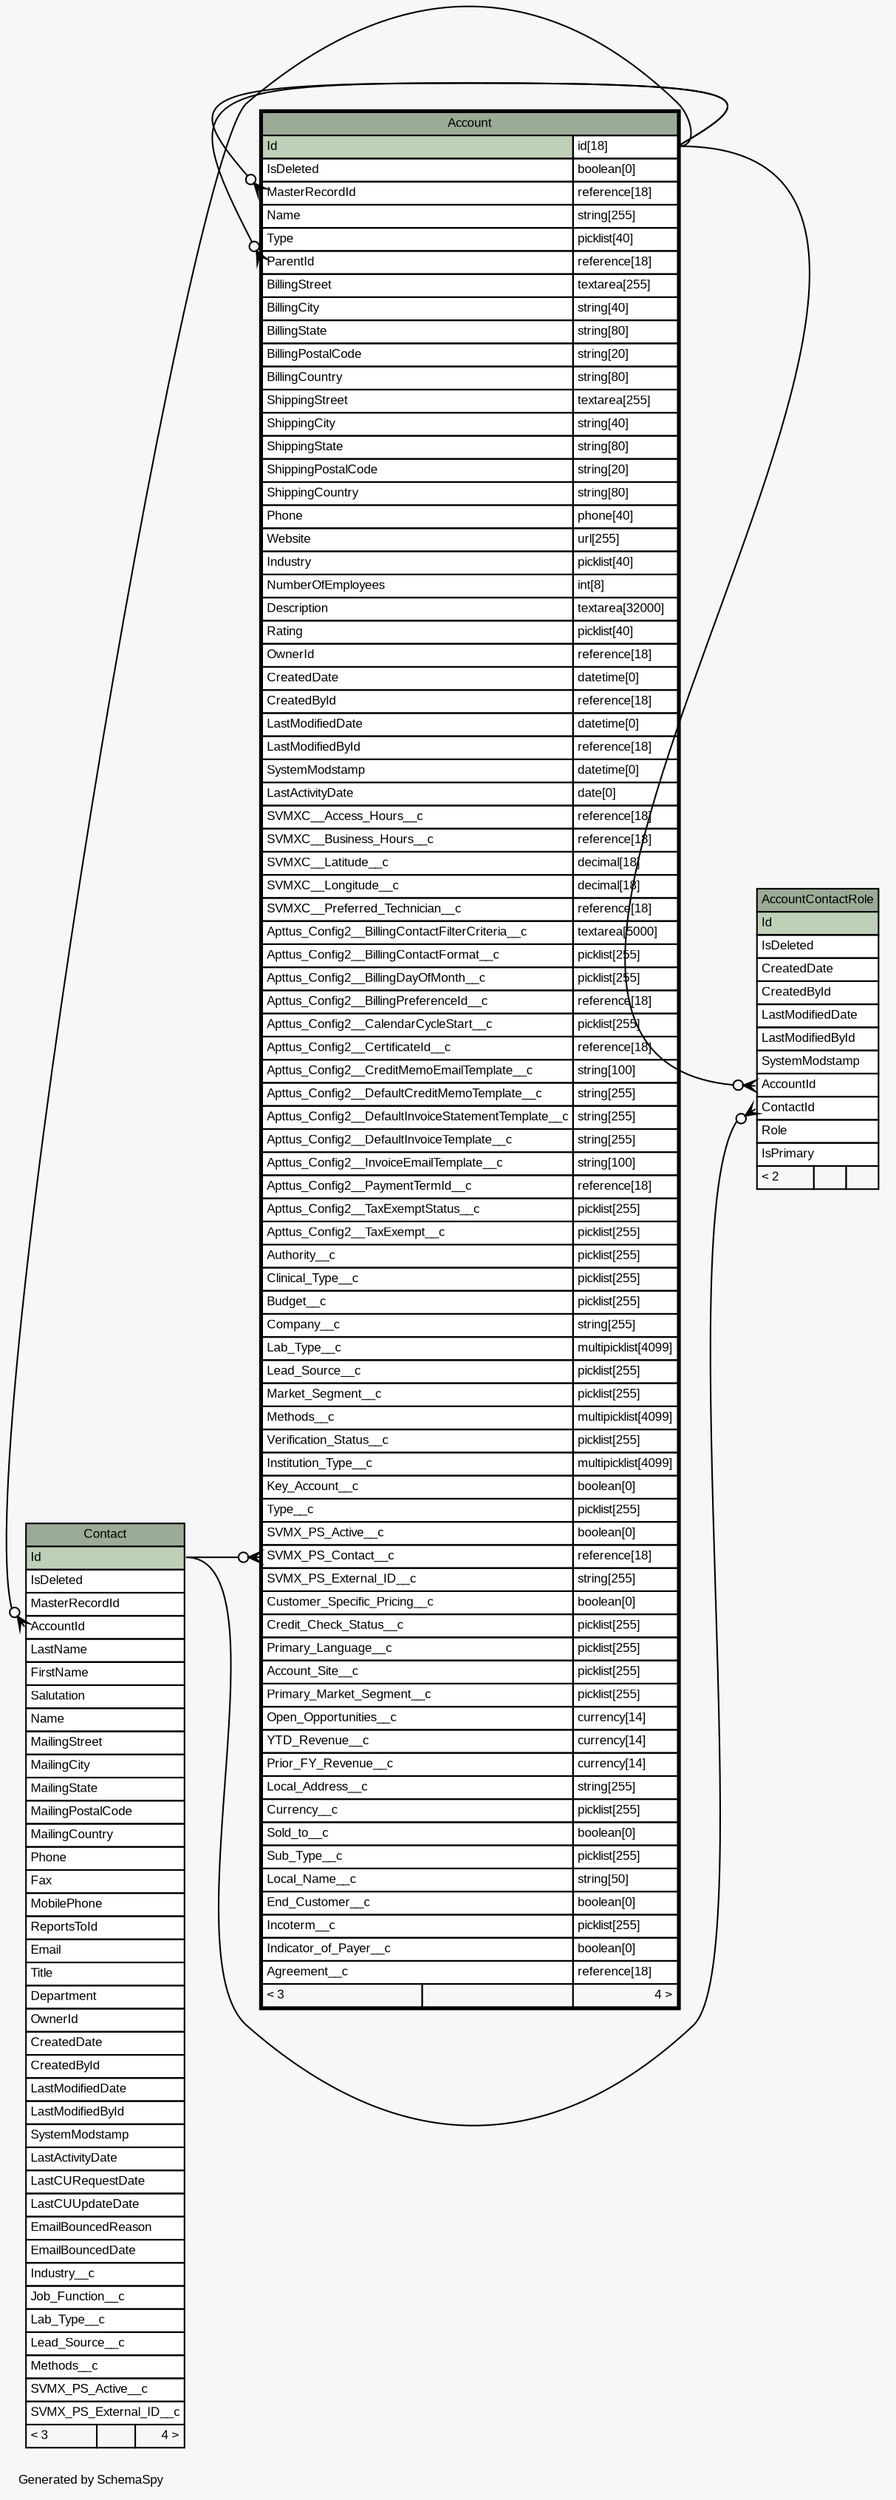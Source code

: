// dot 2.40.1 on Mac OS X 10.12.6
// SchemaSpy rev 590
digraph "oneDegreeRelationshipsDiagram" {
  graph [
    rankdir="RL"
    bgcolor="#f7f7f7"
    label="\nGenerated by SchemaSpy"
    labeljust="l"
    nodesep="0.18"
    ranksep="0.46"
    fontname="Arial"
    fontsize="8"
  ];
  node [
    fontname="Arial"
    fontsize="8"
    shape="plaintext"
  ];
  edge [
    arrowsize="0.8"
  ];
  "Account":"MasterRecordId":w -> "Account":"Id.type":e [arrowhead=none dir=back arrowtail=crowodot];
  "Account":"ParentId":w -> "Account":"Id.type":e [arrowhead=none dir=back arrowtail=crowodot];
  "Account":"SVMX_PS_Contact__c":w -> "Contact":"Id":e [arrowhead=none dir=back arrowtail=crowodot];
  "AccountContactRole":"AccountId":w -> "Account":"Id.type":e [arrowhead=none dir=back arrowtail=crowodot];
  "AccountContactRole":"ContactId":w -> "Contact":"Id":e [arrowhead=none dir=back arrowtail=crowodot];
  "Contact":"AccountId":w -> "Account":"Id.type":e [arrowhead=none dir=back arrowtail=crowodot];
  "Account" [
    label=<
    <TABLE BORDER="2" CELLBORDER="1" CELLSPACING="0" BGCOLOR="#ffffff">
      <TR><TD COLSPAN="3" BGCOLOR="#9bab96" ALIGN="CENTER">Account</TD></TR>
      <TR><TD PORT="Id" COLSPAN="2" BGCOLOR="#bed1b8" ALIGN="LEFT">Id</TD><TD PORT="Id.type" ALIGN="LEFT">id[18]</TD></TR>
      <TR><TD PORT="IsDeleted" COLSPAN="2" ALIGN="LEFT">IsDeleted</TD><TD PORT="IsDeleted.type" ALIGN="LEFT">boolean[0]</TD></TR>
      <TR><TD PORT="MasterRecordId" COLSPAN="2" ALIGN="LEFT">MasterRecordId</TD><TD PORT="MasterRecordId.type" ALIGN="LEFT">reference[18]</TD></TR>
      <TR><TD PORT="Name" COLSPAN="2" ALIGN="LEFT">Name</TD><TD PORT="Name.type" ALIGN="LEFT">string[255]</TD></TR>
      <TR><TD PORT="Type" COLSPAN="2" ALIGN="LEFT">Type</TD><TD PORT="Type.type" ALIGN="LEFT">picklist[40]</TD></TR>
      <TR><TD PORT="ParentId" COLSPAN="2" ALIGN="LEFT">ParentId</TD><TD PORT="ParentId.type" ALIGN="LEFT">reference[18]</TD></TR>
      <TR><TD PORT="BillingStreet" COLSPAN="2" ALIGN="LEFT">BillingStreet</TD><TD PORT="BillingStreet.type" ALIGN="LEFT">textarea[255]</TD></TR>
      <TR><TD PORT="BillingCity" COLSPAN="2" ALIGN="LEFT">BillingCity</TD><TD PORT="BillingCity.type" ALIGN="LEFT">string[40]</TD></TR>
      <TR><TD PORT="BillingState" COLSPAN="2" ALIGN="LEFT">BillingState</TD><TD PORT="BillingState.type" ALIGN="LEFT">string[80]</TD></TR>
      <TR><TD PORT="BillingPostalCode" COLSPAN="2" ALIGN="LEFT">BillingPostalCode</TD><TD PORT="BillingPostalCode.type" ALIGN="LEFT">string[20]</TD></TR>
      <TR><TD PORT="BillingCountry" COLSPAN="2" ALIGN="LEFT">BillingCountry</TD><TD PORT="BillingCountry.type" ALIGN="LEFT">string[80]</TD></TR>
      <TR><TD PORT="ShippingStreet" COLSPAN="2" ALIGN="LEFT">ShippingStreet</TD><TD PORT="ShippingStreet.type" ALIGN="LEFT">textarea[255]</TD></TR>
      <TR><TD PORT="ShippingCity" COLSPAN="2" ALIGN="LEFT">ShippingCity</TD><TD PORT="ShippingCity.type" ALIGN="LEFT">string[40]</TD></TR>
      <TR><TD PORT="ShippingState" COLSPAN="2" ALIGN="LEFT">ShippingState</TD><TD PORT="ShippingState.type" ALIGN="LEFT">string[80]</TD></TR>
      <TR><TD PORT="ShippingPostalCode" COLSPAN="2" ALIGN="LEFT">ShippingPostalCode</TD><TD PORT="ShippingPostalCode.type" ALIGN="LEFT">string[20]</TD></TR>
      <TR><TD PORT="ShippingCountry" COLSPAN="2" ALIGN="LEFT">ShippingCountry</TD><TD PORT="ShippingCountry.type" ALIGN="LEFT">string[80]</TD></TR>
      <TR><TD PORT="Phone" COLSPAN="2" ALIGN="LEFT">Phone</TD><TD PORT="Phone.type" ALIGN="LEFT">phone[40]</TD></TR>
      <TR><TD PORT="Website" COLSPAN="2" ALIGN="LEFT">Website</TD><TD PORT="Website.type" ALIGN="LEFT">url[255]</TD></TR>
      <TR><TD PORT="Industry" COLSPAN="2" ALIGN="LEFT">Industry</TD><TD PORT="Industry.type" ALIGN="LEFT">picklist[40]</TD></TR>
      <TR><TD PORT="NumberOfEmployees" COLSPAN="2" ALIGN="LEFT">NumberOfEmployees</TD><TD PORT="NumberOfEmployees.type" ALIGN="LEFT">int[8]</TD></TR>
      <TR><TD PORT="Description" COLSPAN="2" ALIGN="LEFT">Description</TD><TD PORT="Description.type" ALIGN="LEFT">textarea[32000]</TD></TR>
      <TR><TD PORT="Rating" COLSPAN="2" ALIGN="LEFT">Rating</TD><TD PORT="Rating.type" ALIGN="LEFT">picklist[40]</TD></TR>
      <TR><TD PORT="OwnerId" COLSPAN="2" ALIGN="LEFT">OwnerId</TD><TD PORT="OwnerId.type" ALIGN="LEFT">reference[18]</TD></TR>
      <TR><TD PORT="CreatedDate" COLSPAN="2" ALIGN="LEFT">CreatedDate</TD><TD PORT="CreatedDate.type" ALIGN="LEFT">datetime[0]</TD></TR>
      <TR><TD PORT="CreatedById" COLSPAN="2" ALIGN="LEFT">CreatedById</TD><TD PORT="CreatedById.type" ALIGN="LEFT">reference[18]</TD></TR>
      <TR><TD PORT="LastModifiedDate" COLSPAN="2" ALIGN="LEFT">LastModifiedDate</TD><TD PORT="LastModifiedDate.type" ALIGN="LEFT">datetime[0]</TD></TR>
      <TR><TD PORT="LastModifiedById" COLSPAN="2" ALIGN="LEFT">LastModifiedById</TD><TD PORT="LastModifiedById.type" ALIGN="LEFT">reference[18]</TD></TR>
      <TR><TD PORT="SystemModstamp" COLSPAN="2" ALIGN="LEFT">SystemModstamp</TD><TD PORT="SystemModstamp.type" ALIGN="LEFT">datetime[0]</TD></TR>
      <TR><TD PORT="LastActivityDate" COLSPAN="2" ALIGN="LEFT">LastActivityDate</TD><TD PORT="LastActivityDate.type" ALIGN="LEFT">date[0]</TD></TR>
      <TR><TD PORT="SVMXC__Access_Hours__c" COLSPAN="2" ALIGN="LEFT">SVMXC__Access_Hours__c</TD><TD PORT="SVMXC__Access_Hours__c.type" ALIGN="LEFT">reference[18]</TD></TR>
      <TR><TD PORT="SVMXC__Business_Hours__c" COLSPAN="2" ALIGN="LEFT">SVMXC__Business_Hours__c</TD><TD PORT="SVMXC__Business_Hours__c.type" ALIGN="LEFT">reference[18]</TD></TR>
      <TR><TD PORT="SVMXC__Latitude__c" COLSPAN="2" ALIGN="LEFT">SVMXC__Latitude__c</TD><TD PORT="SVMXC__Latitude__c.type" ALIGN="LEFT">decimal[18]</TD></TR>
      <TR><TD PORT="SVMXC__Longitude__c" COLSPAN="2" ALIGN="LEFT">SVMXC__Longitude__c</TD><TD PORT="SVMXC__Longitude__c.type" ALIGN="LEFT">decimal[18]</TD></TR>
      <TR><TD PORT="SVMXC__Preferred_Technician__c" COLSPAN="2" ALIGN="LEFT">SVMXC__Preferred_Technician__c</TD><TD PORT="SVMXC__Preferred_Technician__c.type" ALIGN="LEFT">reference[18]</TD></TR>
      <TR><TD PORT="Apttus_Config2__BillingContactFilterCriteria__c" COLSPAN="2" ALIGN="LEFT">Apttus_Config2__BillingContactFilterCriteria__c</TD><TD PORT="Apttus_Config2__BillingContactFilterCriteria__c.type" ALIGN="LEFT">textarea[5000]</TD></TR>
      <TR><TD PORT="Apttus_Config2__BillingContactFormat__c" COLSPAN="2" ALIGN="LEFT">Apttus_Config2__BillingContactFormat__c</TD><TD PORT="Apttus_Config2__BillingContactFormat__c.type" ALIGN="LEFT">picklist[255]</TD></TR>
      <TR><TD PORT="Apttus_Config2__BillingDayOfMonth__c" COLSPAN="2" ALIGN="LEFT">Apttus_Config2__BillingDayOfMonth__c</TD><TD PORT="Apttus_Config2__BillingDayOfMonth__c.type" ALIGN="LEFT">picklist[255]</TD></TR>
      <TR><TD PORT="Apttus_Config2__BillingPreferenceId__c" COLSPAN="2" ALIGN="LEFT">Apttus_Config2__BillingPreferenceId__c</TD><TD PORT="Apttus_Config2__BillingPreferenceId__c.type" ALIGN="LEFT">reference[18]</TD></TR>
      <TR><TD PORT="Apttus_Config2__CalendarCycleStart__c" COLSPAN="2" ALIGN="LEFT">Apttus_Config2__CalendarCycleStart__c</TD><TD PORT="Apttus_Config2__CalendarCycleStart__c.type" ALIGN="LEFT">picklist[255]</TD></TR>
      <TR><TD PORT="Apttus_Config2__CertificateId__c" COLSPAN="2" ALIGN="LEFT">Apttus_Config2__CertificateId__c</TD><TD PORT="Apttus_Config2__CertificateId__c.type" ALIGN="LEFT">reference[18]</TD></TR>
      <TR><TD PORT="Apttus_Config2__CreditMemoEmailTemplate__c" COLSPAN="2" ALIGN="LEFT">Apttus_Config2__CreditMemoEmailTemplate__c</TD><TD PORT="Apttus_Config2__CreditMemoEmailTemplate__c.type" ALIGN="LEFT">string[100]</TD></TR>
      <TR><TD PORT="Apttus_Config2__DefaultCreditMemoTemplate__c" COLSPAN="2" ALIGN="LEFT">Apttus_Config2__DefaultCreditMemoTemplate__c</TD><TD PORT="Apttus_Config2__DefaultCreditMemoTemplate__c.type" ALIGN="LEFT">string[255]</TD></TR>
      <TR><TD PORT="Apttus_Config2__DefaultInvoiceStatementTemplate__c" COLSPAN="2" ALIGN="LEFT">Apttus_Config2__DefaultInvoiceStatementTemplate__c</TD><TD PORT="Apttus_Config2__DefaultInvoiceStatementTemplate__c.type" ALIGN="LEFT">string[255]</TD></TR>
      <TR><TD PORT="Apttus_Config2__DefaultInvoiceTemplate__c" COLSPAN="2" ALIGN="LEFT">Apttus_Config2__DefaultInvoiceTemplate__c</TD><TD PORT="Apttus_Config2__DefaultInvoiceTemplate__c.type" ALIGN="LEFT">string[255]</TD></TR>
      <TR><TD PORT="Apttus_Config2__InvoiceEmailTemplate__c" COLSPAN="2" ALIGN="LEFT">Apttus_Config2__InvoiceEmailTemplate__c</TD><TD PORT="Apttus_Config2__InvoiceEmailTemplate__c.type" ALIGN="LEFT">string[100]</TD></TR>
      <TR><TD PORT="Apttus_Config2__PaymentTermId__c" COLSPAN="2" ALIGN="LEFT">Apttus_Config2__PaymentTermId__c</TD><TD PORT="Apttus_Config2__PaymentTermId__c.type" ALIGN="LEFT">reference[18]</TD></TR>
      <TR><TD PORT="Apttus_Config2__TaxExemptStatus__c" COLSPAN="2" ALIGN="LEFT">Apttus_Config2__TaxExemptStatus__c</TD><TD PORT="Apttus_Config2__TaxExemptStatus__c.type" ALIGN="LEFT">picklist[255]</TD></TR>
      <TR><TD PORT="Apttus_Config2__TaxExempt__c" COLSPAN="2" ALIGN="LEFT">Apttus_Config2__TaxExempt__c</TD><TD PORT="Apttus_Config2__TaxExempt__c.type" ALIGN="LEFT">picklist[255]</TD></TR>
      <TR><TD PORT="Authority__c" COLSPAN="2" ALIGN="LEFT">Authority__c</TD><TD PORT="Authority__c.type" ALIGN="LEFT">picklist[255]</TD></TR>
      <TR><TD PORT="Clinical_Type__c" COLSPAN="2" ALIGN="LEFT">Clinical_Type__c</TD><TD PORT="Clinical_Type__c.type" ALIGN="LEFT">picklist[255]</TD></TR>
      <TR><TD PORT="Budget__c" COLSPAN="2" ALIGN="LEFT">Budget__c</TD><TD PORT="Budget__c.type" ALIGN="LEFT">picklist[255]</TD></TR>
      <TR><TD PORT="Company__c" COLSPAN="2" ALIGN="LEFT">Company__c</TD><TD PORT="Company__c.type" ALIGN="LEFT">string[255]</TD></TR>
      <TR><TD PORT="Lab_Type__c" COLSPAN="2" ALIGN="LEFT">Lab_Type__c</TD><TD PORT="Lab_Type__c.type" ALIGN="LEFT">multipicklist[4099]</TD></TR>
      <TR><TD PORT="Lead_Source__c" COLSPAN="2" ALIGN="LEFT">Lead_Source__c</TD><TD PORT="Lead_Source__c.type" ALIGN="LEFT">picklist[255]</TD></TR>
      <TR><TD PORT="Market_Segment__c" COLSPAN="2" ALIGN="LEFT">Market_Segment__c</TD><TD PORT="Market_Segment__c.type" ALIGN="LEFT">picklist[255]</TD></TR>
      <TR><TD PORT="Methods__c" COLSPAN="2" ALIGN="LEFT">Methods__c</TD><TD PORT="Methods__c.type" ALIGN="LEFT">multipicklist[4099]</TD></TR>
      <TR><TD PORT="Verification_Status__c" COLSPAN="2" ALIGN="LEFT">Verification_Status__c</TD><TD PORT="Verification_Status__c.type" ALIGN="LEFT">picklist[255]</TD></TR>
      <TR><TD PORT="Institution_Type__c" COLSPAN="2" ALIGN="LEFT">Institution_Type__c</TD><TD PORT="Institution_Type__c.type" ALIGN="LEFT">multipicklist[4099]</TD></TR>
      <TR><TD PORT="Key_Account__c" COLSPAN="2" ALIGN="LEFT">Key_Account__c</TD><TD PORT="Key_Account__c.type" ALIGN="LEFT">boolean[0]</TD></TR>
      <TR><TD PORT="Type__c" COLSPAN="2" ALIGN="LEFT">Type__c</TD><TD PORT="Type__c.type" ALIGN="LEFT">picklist[255]</TD></TR>
      <TR><TD PORT="SVMX_PS_Active__c" COLSPAN="2" ALIGN="LEFT">SVMX_PS_Active__c</TD><TD PORT="SVMX_PS_Active__c.type" ALIGN="LEFT">boolean[0]</TD></TR>
      <TR><TD PORT="SVMX_PS_Contact__c" COLSPAN="2" ALIGN="LEFT">SVMX_PS_Contact__c</TD><TD PORT="SVMX_PS_Contact__c.type" ALIGN="LEFT">reference[18]</TD></TR>
      <TR><TD PORT="SVMX_PS_External_ID__c" COLSPAN="2" ALIGN="LEFT">SVMX_PS_External_ID__c</TD><TD PORT="SVMX_PS_External_ID__c.type" ALIGN="LEFT">string[255]</TD></TR>
      <TR><TD PORT="Customer_Specific_Pricing__c" COLSPAN="2" ALIGN="LEFT">Customer_Specific_Pricing__c</TD><TD PORT="Customer_Specific_Pricing__c.type" ALIGN="LEFT">boolean[0]</TD></TR>
      <TR><TD PORT="Credit_Check_Status__c" COLSPAN="2" ALIGN="LEFT">Credit_Check_Status__c</TD><TD PORT="Credit_Check_Status__c.type" ALIGN="LEFT">picklist[255]</TD></TR>
      <TR><TD PORT="Primary_Language__c" COLSPAN="2" ALIGN="LEFT">Primary_Language__c</TD><TD PORT="Primary_Language__c.type" ALIGN="LEFT">picklist[255]</TD></TR>
      <TR><TD PORT="Account_Site__c" COLSPAN="2" ALIGN="LEFT">Account_Site__c</TD><TD PORT="Account_Site__c.type" ALIGN="LEFT">picklist[255]</TD></TR>
      <TR><TD PORT="Primary_Market_Segment__c" COLSPAN="2" ALIGN="LEFT">Primary_Market_Segment__c</TD><TD PORT="Primary_Market_Segment__c.type" ALIGN="LEFT">picklist[255]</TD></TR>
      <TR><TD PORT="Open_Opportunities__c" COLSPAN="2" ALIGN="LEFT">Open_Opportunities__c</TD><TD PORT="Open_Opportunities__c.type" ALIGN="LEFT">currency[14]</TD></TR>
      <TR><TD PORT="YTD_Revenue__c" COLSPAN="2" ALIGN="LEFT">YTD_Revenue__c</TD><TD PORT="YTD_Revenue__c.type" ALIGN="LEFT">currency[14]</TD></TR>
      <TR><TD PORT="Prior_FY_Revenue__c" COLSPAN="2" ALIGN="LEFT">Prior_FY_Revenue__c</TD><TD PORT="Prior_FY_Revenue__c.type" ALIGN="LEFT">currency[14]</TD></TR>
      <TR><TD PORT="Local_Address__c" COLSPAN="2" ALIGN="LEFT">Local_Address__c</TD><TD PORT="Local_Address__c.type" ALIGN="LEFT">string[255]</TD></TR>
      <TR><TD PORT="Currency__c" COLSPAN="2" ALIGN="LEFT">Currency__c</TD><TD PORT="Currency__c.type" ALIGN="LEFT">picklist[255]</TD></TR>
      <TR><TD PORT="Sold_to__c" COLSPAN="2" ALIGN="LEFT">Sold_to__c</TD><TD PORT="Sold_to__c.type" ALIGN="LEFT">boolean[0]</TD></TR>
      <TR><TD PORT="Sub_Type__c" COLSPAN="2" ALIGN="LEFT">Sub_Type__c</TD><TD PORT="Sub_Type__c.type" ALIGN="LEFT">picklist[255]</TD></TR>
      <TR><TD PORT="Local_Name__c" COLSPAN="2" ALIGN="LEFT">Local_Name__c</TD><TD PORT="Local_Name__c.type" ALIGN="LEFT">string[50]</TD></TR>
      <TR><TD PORT="End_Customer__c" COLSPAN="2" ALIGN="LEFT">End_Customer__c</TD><TD PORT="End_Customer__c.type" ALIGN="LEFT">boolean[0]</TD></TR>
      <TR><TD PORT="Incoterm__c" COLSPAN="2" ALIGN="LEFT">Incoterm__c</TD><TD PORT="Incoterm__c.type" ALIGN="LEFT">picklist[255]</TD></TR>
      <TR><TD PORT="Indicator_of_Payer__c" COLSPAN="2" ALIGN="LEFT">Indicator_of_Payer__c</TD><TD PORT="Indicator_of_Payer__c.type" ALIGN="LEFT">boolean[0]</TD></TR>
      <TR><TD PORT="Agreement__c" COLSPAN="2" ALIGN="LEFT">Agreement__c</TD><TD PORT="Agreement__c.type" ALIGN="LEFT">reference[18]</TD></TR>
      <TR><TD ALIGN="LEFT" BGCOLOR="#f7f7f7">&lt; 3</TD><TD ALIGN="RIGHT" BGCOLOR="#f7f7f7">  </TD><TD ALIGN="RIGHT" BGCOLOR="#f7f7f7">4 &gt;</TD></TR>
    </TABLE>>
    URL="Account.html"
    tooltip="Account"
  ];
  "AccountContactRole" [
    label=<
    <TABLE BORDER="0" CELLBORDER="1" CELLSPACING="0" BGCOLOR="#ffffff">
      <TR><TD COLSPAN="3" BGCOLOR="#9bab96" ALIGN="CENTER">AccountContactRole</TD></TR>
      <TR><TD PORT="Id" COLSPAN="3" BGCOLOR="#bed1b8" ALIGN="LEFT">Id</TD></TR>
      <TR><TD PORT="IsDeleted" COLSPAN="3" ALIGN="LEFT">IsDeleted</TD></TR>
      <TR><TD PORT="CreatedDate" COLSPAN="3" ALIGN="LEFT">CreatedDate</TD></TR>
      <TR><TD PORT="CreatedById" COLSPAN="3" ALIGN="LEFT">CreatedById</TD></TR>
      <TR><TD PORT="LastModifiedDate" COLSPAN="3" ALIGN="LEFT">LastModifiedDate</TD></TR>
      <TR><TD PORT="LastModifiedById" COLSPAN="3" ALIGN="LEFT">LastModifiedById</TD></TR>
      <TR><TD PORT="SystemModstamp" COLSPAN="3" ALIGN="LEFT">SystemModstamp</TD></TR>
      <TR><TD PORT="AccountId" COLSPAN="3" ALIGN="LEFT">AccountId</TD></TR>
      <TR><TD PORT="ContactId" COLSPAN="3" ALIGN="LEFT">ContactId</TD></TR>
      <TR><TD PORT="Role" COLSPAN="3" ALIGN="LEFT">Role</TD></TR>
      <TR><TD PORT="IsPrimary" COLSPAN="3" ALIGN="LEFT">IsPrimary</TD></TR>
      <TR><TD ALIGN="LEFT" BGCOLOR="#f7f7f7">&lt; 2</TD><TD ALIGN="RIGHT" BGCOLOR="#f7f7f7">  </TD><TD ALIGN="RIGHT" BGCOLOR="#f7f7f7">  </TD></TR>
    </TABLE>>
    URL="AccountContactRole.html"
    tooltip="AccountContactRole"
  ];
  "Contact" [
    label=<
    <TABLE BORDER="0" CELLBORDER="1" CELLSPACING="0" BGCOLOR="#ffffff">
      <TR><TD COLSPAN="3" BGCOLOR="#9bab96" ALIGN="CENTER">Contact</TD></TR>
      <TR><TD PORT="Id" COLSPAN="3" BGCOLOR="#bed1b8" ALIGN="LEFT">Id</TD></TR>
      <TR><TD PORT="IsDeleted" COLSPAN="3" ALIGN="LEFT">IsDeleted</TD></TR>
      <TR><TD PORT="MasterRecordId" COLSPAN="3" ALIGN="LEFT">MasterRecordId</TD></TR>
      <TR><TD PORT="AccountId" COLSPAN="3" ALIGN="LEFT">AccountId</TD></TR>
      <TR><TD PORT="LastName" COLSPAN="3" ALIGN="LEFT">LastName</TD></TR>
      <TR><TD PORT="FirstName" COLSPAN="3" ALIGN="LEFT">FirstName</TD></TR>
      <TR><TD PORT="Salutation" COLSPAN="3" ALIGN="LEFT">Salutation</TD></TR>
      <TR><TD PORT="Name" COLSPAN="3" ALIGN="LEFT">Name</TD></TR>
      <TR><TD PORT="MailingStreet" COLSPAN="3" ALIGN="LEFT">MailingStreet</TD></TR>
      <TR><TD PORT="MailingCity" COLSPAN="3" ALIGN="LEFT">MailingCity</TD></TR>
      <TR><TD PORT="MailingState" COLSPAN="3" ALIGN="LEFT">MailingState</TD></TR>
      <TR><TD PORT="MailingPostalCode" COLSPAN="3" ALIGN="LEFT">MailingPostalCode</TD></TR>
      <TR><TD PORT="MailingCountry" COLSPAN="3" ALIGN="LEFT">MailingCountry</TD></TR>
      <TR><TD PORT="Phone" COLSPAN="3" ALIGN="LEFT">Phone</TD></TR>
      <TR><TD PORT="Fax" COLSPAN="3" ALIGN="LEFT">Fax</TD></TR>
      <TR><TD PORT="MobilePhone" COLSPAN="3" ALIGN="LEFT">MobilePhone</TD></TR>
      <TR><TD PORT="ReportsToId" COLSPAN="3" ALIGN="LEFT">ReportsToId</TD></TR>
      <TR><TD PORT="Email" COLSPAN="3" ALIGN="LEFT">Email</TD></TR>
      <TR><TD PORT="Title" COLSPAN="3" ALIGN="LEFT">Title</TD></TR>
      <TR><TD PORT="Department" COLSPAN="3" ALIGN="LEFT">Department</TD></TR>
      <TR><TD PORT="OwnerId" COLSPAN="3" ALIGN="LEFT">OwnerId</TD></TR>
      <TR><TD PORT="CreatedDate" COLSPAN="3" ALIGN="LEFT">CreatedDate</TD></TR>
      <TR><TD PORT="CreatedById" COLSPAN="3" ALIGN="LEFT">CreatedById</TD></TR>
      <TR><TD PORT="LastModifiedDate" COLSPAN="3" ALIGN="LEFT">LastModifiedDate</TD></TR>
      <TR><TD PORT="LastModifiedById" COLSPAN="3" ALIGN="LEFT">LastModifiedById</TD></TR>
      <TR><TD PORT="SystemModstamp" COLSPAN="3" ALIGN="LEFT">SystemModstamp</TD></TR>
      <TR><TD PORT="LastActivityDate" COLSPAN="3" ALIGN="LEFT">LastActivityDate</TD></TR>
      <TR><TD PORT="LastCURequestDate" COLSPAN="3" ALIGN="LEFT">LastCURequestDate</TD></TR>
      <TR><TD PORT="LastCUUpdateDate" COLSPAN="3" ALIGN="LEFT">LastCUUpdateDate</TD></TR>
      <TR><TD PORT="EmailBouncedReason" COLSPAN="3" ALIGN="LEFT">EmailBouncedReason</TD></TR>
      <TR><TD PORT="EmailBouncedDate" COLSPAN="3" ALIGN="LEFT">EmailBouncedDate</TD></TR>
      <TR><TD PORT="Industry__c" COLSPAN="3" ALIGN="LEFT">Industry__c</TD></TR>
      <TR><TD PORT="Job_Function__c" COLSPAN="3" ALIGN="LEFT">Job_Function__c</TD></TR>
      <TR><TD PORT="Lab_Type__c" COLSPAN="3" ALIGN="LEFT">Lab_Type__c</TD></TR>
      <TR><TD PORT="Lead_Source__c" COLSPAN="3" ALIGN="LEFT">Lead_Source__c</TD></TR>
      <TR><TD PORT="Methods__c" COLSPAN="3" ALIGN="LEFT">Methods__c</TD></TR>
      <TR><TD PORT="SVMX_PS_Active__c" COLSPAN="3" ALIGN="LEFT">SVMX_PS_Active__c</TD></TR>
      <TR><TD PORT="SVMX_PS_External_ID__c" COLSPAN="3" ALIGN="LEFT">SVMX_PS_External_ID__c</TD></TR>
      <TR><TD ALIGN="LEFT" BGCOLOR="#f7f7f7">&lt; 3</TD><TD ALIGN="RIGHT" BGCOLOR="#f7f7f7">  </TD><TD ALIGN="RIGHT" BGCOLOR="#f7f7f7">4 &gt;</TD></TR>
    </TABLE>>
    URL="Contact.html"
    tooltip="Contact"
  ];
}
